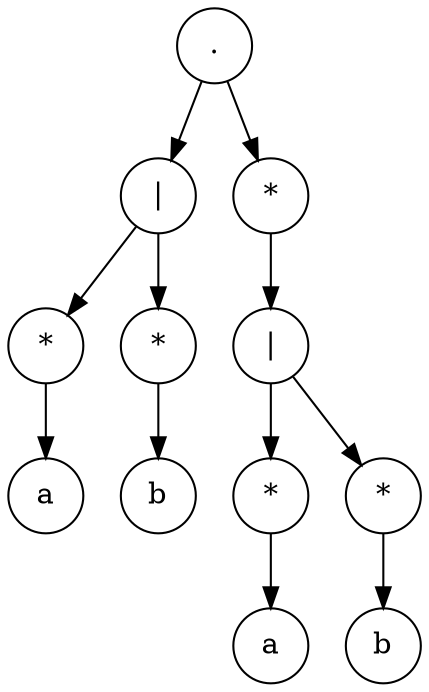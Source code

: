 digraph Tree{
node [shape=circle];
node0 [label="a"];
node1 [label="*"];
node2 [label="b"];
node3 [label="*"];
node4 [label="|"];
node5 [label="a"];
node6 [label="*"];
node7 [label="b"];
node8 [label="*"];
node9 [label="|"];
node10 [label="*"];
node11 [label="."];
node1->node0;
node3->node2;
node4->node1;
node4->node3;
node6->node5;
node8->node7;
node9->node6;
node9->node8;
node10->node9;
node11->node4;
node11->node10;
}
